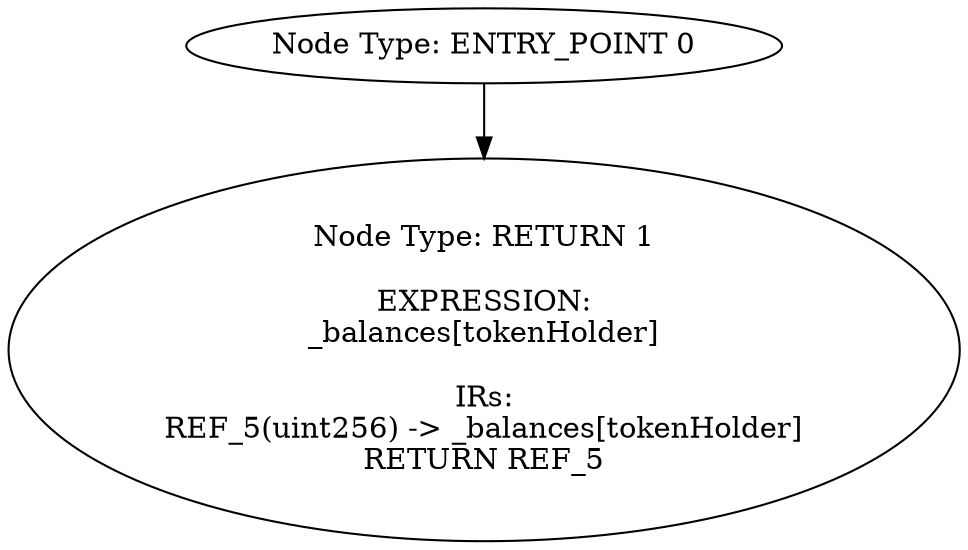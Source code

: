 digraph{
0[label="Node Type: ENTRY_POINT 0
"];
0->1;
1[label="Node Type: RETURN 1

EXPRESSION:
_balances[tokenHolder]

IRs:
REF_5(uint256) -> _balances[tokenHolder]
RETURN REF_5"];
}
